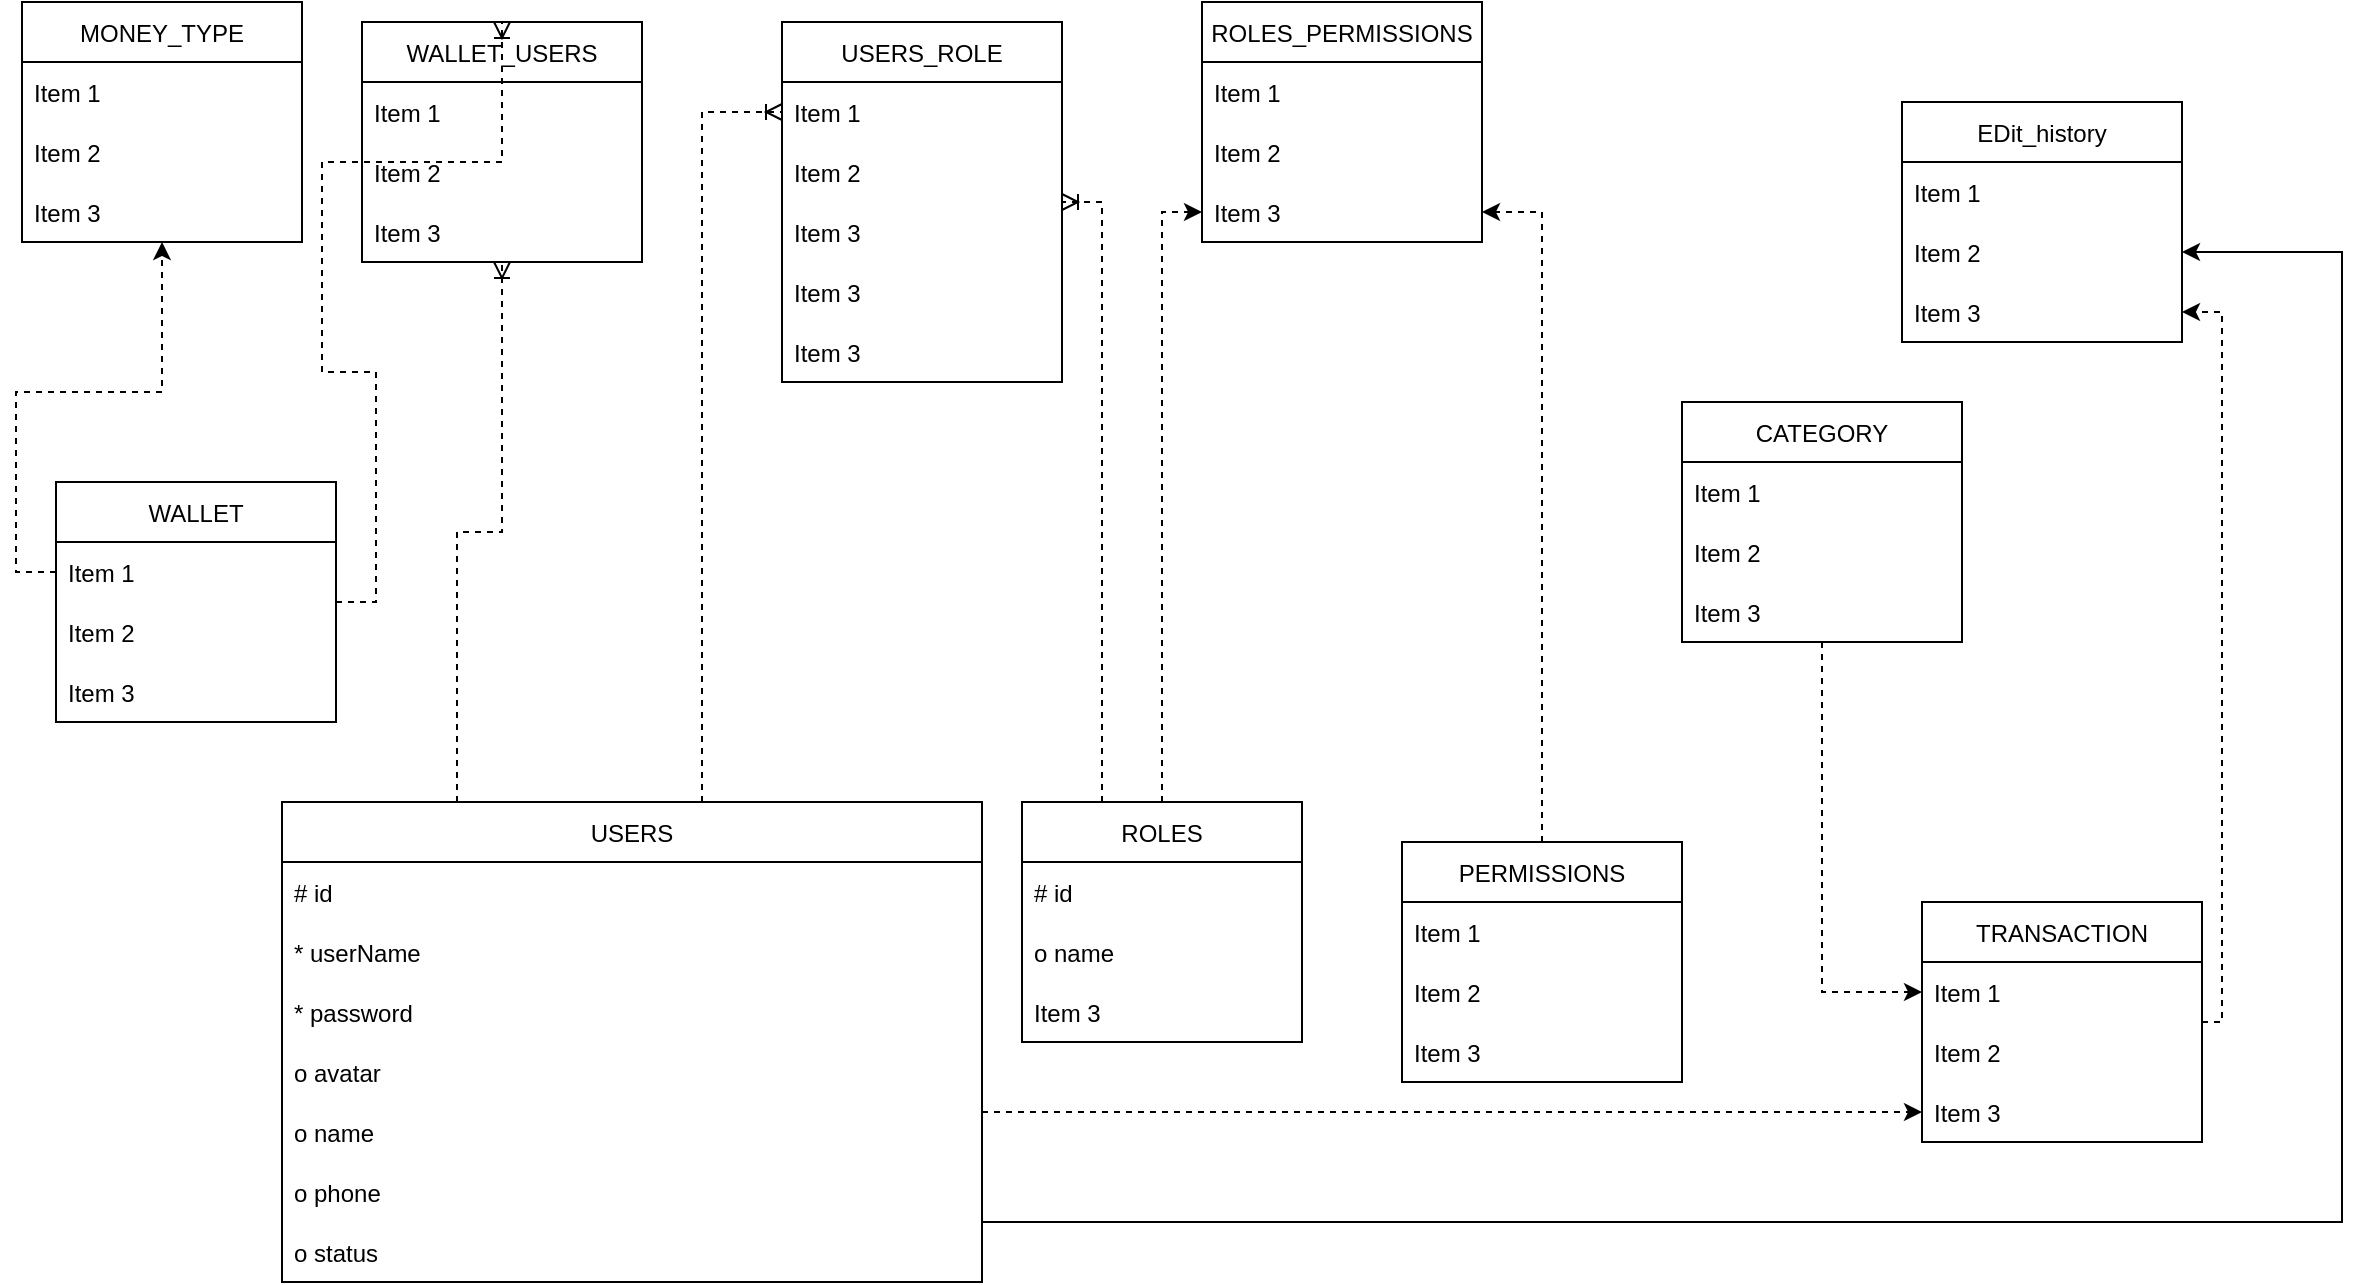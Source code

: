 <mxfile version="17.2.4" type="device"><diagram id="C5RBs43oDa-KdzZeNtuy" name="Page-1"><mxGraphModel dx="2249" dy="995" grid="1" gridSize="10" guides="1" tooltips="1" connect="1" arrows="1" fold="1" page="1" pageScale="1" pageWidth="827" pageHeight="1169" math="0" shadow="0"><root><mxCell id="WIyWlLk6GJQsqaUBKTNV-0"/><mxCell id="WIyWlLk6GJQsqaUBKTNV-1" parent="WIyWlLk6GJQsqaUBKTNV-0"/><mxCell id="rzW-9vImltyNPcL3d5-5-12" style="edgeStyle=orthogonalEdgeStyle;rounded=0;orthogonalLoop=1;jettySize=auto;html=1;entryX=0;entryY=0.5;entryDx=0;entryDy=0;dashed=1;elbow=vertical;" edge="1" parent="WIyWlLk6GJQsqaUBKTNV-1" source="DMdLeIT5a18N3CWCAs0F-0" target="DMdLeIT5a18N3CWCAs0F-48"><mxGeometry relative="1" as="geometry"/></mxCell><mxCell id="DMdLeIT5a18N3CWCAs0F-4" value="WALLET_USERS" style="swimlane;fontStyle=0;childLayout=stackLayout;horizontal=1;startSize=30;horizontalStack=0;resizeParent=1;resizeParentMax=0;resizeLast=0;collapsible=1;marginBottom=0;" parent="WIyWlLk6GJQsqaUBKTNV-1" vertex="1"><mxGeometry x="-330" y="520" width="140" height="120" as="geometry"/></mxCell><mxCell id="DMdLeIT5a18N3CWCAs0F-5" value="Item 1" style="text;strokeColor=none;fillColor=none;align=left;verticalAlign=middle;spacingLeft=4;spacingRight=4;overflow=hidden;points=[[0,0.5],[1,0.5]];portConstraint=eastwest;rotatable=0;" parent="DMdLeIT5a18N3CWCAs0F-4" vertex="1"><mxGeometry y="30" width="140" height="30" as="geometry"/></mxCell><mxCell id="DMdLeIT5a18N3CWCAs0F-6" value="Item 2" style="text;strokeColor=none;fillColor=none;align=left;verticalAlign=middle;spacingLeft=4;spacingRight=4;overflow=hidden;points=[[0,0.5],[1,0.5]];portConstraint=eastwest;rotatable=0;" parent="DMdLeIT5a18N3CWCAs0F-4" vertex="1"><mxGeometry y="60" width="140" height="30" as="geometry"/></mxCell><mxCell id="DMdLeIT5a18N3CWCAs0F-7" value="Item 3" style="text;strokeColor=none;fillColor=none;align=left;verticalAlign=middle;spacingLeft=4;spacingRight=4;overflow=hidden;points=[[0,0.5],[1,0.5]];portConstraint=eastwest;rotatable=0;" parent="DMdLeIT5a18N3CWCAs0F-4" vertex="1"><mxGeometry y="90" width="140" height="30" as="geometry"/></mxCell><mxCell id="DMdLeIT5a18N3CWCAs0F-12" value="USERS_ROLE" style="swimlane;fontStyle=0;childLayout=stackLayout;horizontal=1;startSize=30;horizontalStack=0;resizeParent=1;resizeParentMax=0;resizeLast=0;collapsible=1;marginBottom=0;" parent="WIyWlLk6GJQsqaUBKTNV-1" vertex="1"><mxGeometry x="-120" y="520" width="140" height="180" as="geometry"/></mxCell><mxCell id="DMdLeIT5a18N3CWCAs0F-13" value="Item 1" style="text;strokeColor=none;fillColor=none;align=left;verticalAlign=middle;spacingLeft=4;spacingRight=4;overflow=hidden;points=[[0,0.5],[1,0.5]];portConstraint=eastwest;rotatable=0;" parent="DMdLeIT5a18N3CWCAs0F-12" vertex="1"><mxGeometry y="30" width="140" height="30" as="geometry"/></mxCell><mxCell id="DMdLeIT5a18N3CWCAs0F-14" value="Item 2" style="text;strokeColor=none;fillColor=none;align=left;verticalAlign=middle;spacingLeft=4;spacingRight=4;overflow=hidden;points=[[0,0.5],[1,0.5]];portConstraint=eastwest;rotatable=0;" parent="DMdLeIT5a18N3CWCAs0F-12" vertex="1"><mxGeometry y="60" width="140" height="30" as="geometry"/></mxCell><mxCell id="DMdLeIT5a18N3CWCAs0F-15" value="Item 3" style="text;strokeColor=none;fillColor=none;align=left;verticalAlign=middle;spacingLeft=4;spacingRight=4;overflow=hidden;points=[[0,0.5],[1,0.5]];portConstraint=eastwest;rotatable=0;" parent="DMdLeIT5a18N3CWCAs0F-12" vertex="1"><mxGeometry y="90" width="140" height="30" as="geometry"/></mxCell><mxCell id="DMdLeIT5a18N3CWCAs0F-55" value="Item 3" style="text;strokeColor=none;fillColor=none;align=left;verticalAlign=middle;spacingLeft=4;spacingRight=4;overflow=hidden;points=[[0,0.5],[1,0.5]];portConstraint=eastwest;rotatable=0;" parent="DMdLeIT5a18N3CWCAs0F-12" vertex="1"><mxGeometry y="120" width="140" height="30" as="geometry"/></mxCell><mxCell id="DMdLeIT5a18N3CWCAs0F-56" value="Item 3" style="text;strokeColor=none;fillColor=none;align=left;verticalAlign=middle;spacingLeft=4;spacingRight=4;overflow=hidden;points=[[0,0.5],[1,0.5]];portConstraint=eastwest;rotatable=0;" parent="DMdLeIT5a18N3CWCAs0F-12" vertex="1"><mxGeometry y="150" width="140" height="30" as="geometry"/></mxCell><mxCell id="DMdLeIT5a18N3CWCAs0F-61" style="edgeStyle=orthogonalEdgeStyle;rounded=0;orthogonalLoop=1;jettySize=auto;html=1;entryX=0.5;entryY=0;entryDx=0;entryDy=0;dashed=1;endArrow=ERoneToMany;endFill=0;" parent="WIyWlLk6GJQsqaUBKTNV-1" source="DMdLeIT5a18N3CWCAs0F-16" target="DMdLeIT5a18N3CWCAs0F-4" edge="1"><mxGeometry relative="1" as="geometry"><Array as="points"><mxPoint x="-323" y="810"/><mxPoint x="-323" y="695"/><mxPoint x="-350" y="695"/><mxPoint x="-350" y="590"/><mxPoint x="-260" y="590"/></Array></mxGeometry></mxCell><mxCell id="DMdLeIT5a18N3CWCAs0F-16" value="WALLET" style="swimlane;fontStyle=0;childLayout=stackLayout;horizontal=1;startSize=30;horizontalStack=0;resizeParent=1;resizeParentMax=0;resizeLast=0;collapsible=1;marginBottom=0;" parent="WIyWlLk6GJQsqaUBKTNV-1" vertex="1"><mxGeometry x="-483" y="750" width="140" height="120" as="geometry"/></mxCell><mxCell id="DMdLeIT5a18N3CWCAs0F-17" value="Item 1" style="text;strokeColor=none;fillColor=none;align=left;verticalAlign=middle;spacingLeft=4;spacingRight=4;overflow=hidden;points=[[0,0.5],[1,0.5]];portConstraint=eastwest;rotatable=0;" parent="DMdLeIT5a18N3CWCAs0F-16" vertex="1"><mxGeometry y="30" width="140" height="30" as="geometry"/></mxCell><mxCell id="DMdLeIT5a18N3CWCAs0F-18" value="Item 2" style="text;strokeColor=none;fillColor=none;align=left;verticalAlign=middle;spacingLeft=4;spacingRight=4;overflow=hidden;points=[[0,0.5],[1,0.5]];portConstraint=eastwest;rotatable=0;" parent="DMdLeIT5a18N3CWCAs0F-16" vertex="1"><mxGeometry y="60" width="140" height="30" as="geometry"/></mxCell><mxCell id="DMdLeIT5a18N3CWCAs0F-19" value="Item 3" style="text;strokeColor=none;fillColor=none;align=left;verticalAlign=middle;spacingLeft=4;spacingRight=4;overflow=hidden;points=[[0,0.5],[1,0.5]];portConstraint=eastwest;rotatable=0;" parent="DMdLeIT5a18N3CWCAs0F-16" vertex="1"><mxGeometry y="90" width="140" height="30" as="geometry"/></mxCell><mxCell id="DMdLeIT5a18N3CWCAs0F-24" value="ROLES_PERMISSIONS" style="swimlane;fontStyle=0;childLayout=stackLayout;horizontal=1;startSize=30;horizontalStack=0;resizeParent=1;resizeParentMax=0;resizeLast=0;collapsible=1;marginBottom=0;" parent="WIyWlLk6GJQsqaUBKTNV-1" vertex="1"><mxGeometry x="90" y="510" width="140" height="120" as="geometry"/></mxCell><mxCell id="DMdLeIT5a18N3CWCAs0F-25" value="Item 1" style="text;strokeColor=none;fillColor=none;align=left;verticalAlign=middle;spacingLeft=4;spacingRight=4;overflow=hidden;points=[[0,0.5],[1,0.5]];portConstraint=eastwest;rotatable=0;" parent="DMdLeIT5a18N3CWCAs0F-24" vertex="1"><mxGeometry y="30" width="140" height="30" as="geometry"/></mxCell><mxCell id="DMdLeIT5a18N3CWCAs0F-26" value="Item 2" style="text;strokeColor=none;fillColor=none;align=left;verticalAlign=middle;spacingLeft=4;spacingRight=4;overflow=hidden;points=[[0,0.5],[1,0.5]];portConstraint=eastwest;rotatable=0;" parent="DMdLeIT5a18N3CWCAs0F-24" vertex="1"><mxGeometry y="60" width="140" height="30" as="geometry"/></mxCell><mxCell id="DMdLeIT5a18N3CWCAs0F-27" value="Item 3" style="text;strokeColor=none;fillColor=none;align=left;verticalAlign=middle;spacingLeft=4;spacingRight=4;overflow=hidden;points=[[0,0.5],[1,0.5]];portConstraint=eastwest;rotatable=0;" parent="DMdLeIT5a18N3CWCAs0F-24" vertex="1"><mxGeometry y="90" width="140" height="30" as="geometry"/></mxCell><mxCell id="DMdLeIT5a18N3CWCAs0F-32" value="MONEY_TYPE" style="swimlane;fontStyle=0;childLayout=stackLayout;horizontal=1;startSize=30;horizontalStack=0;resizeParent=1;resizeParentMax=0;resizeLast=0;collapsible=1;marginBottom=0;" parent="WIyWlLk6GJQsqaUBKTNV-1" vertex="1"><mxGeometry x="-500" y="510" width="140" height="120" as="geometry"/></mxCell><mxCell id="DMdLeIT5a18N3CWCAs0F-33" value="Item 1" style="text;strokeColor=none;fillColor=none;align=left;verticalAlign=middle;spacingLeft=4;spacingRight=4;overflow=hidden;points=[[0,0.5],[1,0.5]];portConstraint=eastwest;rotatable=0;" parent="DMdLeIT5a18N3CWCAs0F-32" vertex="1"><mxGeometry y="30" width="140" height="30" as="geometry"/></mxCell><mxCell id="DMdLeIT5a18N3CWCAs0F-34" value="Item 2" style="text;strokeColor=none;fillColor=none;align=left;verticalAlign=middle;spacingLeft=4;spacingRight=4;overflow=hidden;points=[[0,0.5],[1,0.5]];portConstraint=eastwest;rotatable=0;" parent="DMdLeIT5a18N3CWCAs0F-32" vertex="1"><mxGeometry y="60" width="140" height="30" as="geometry"/></mxCell><mxCell id="DMdLeIT5a18N3CWCAs0F-35" value="Item 3" style="text;strokeColor=none;fillColor=none;align=left;verticalAlign=middle;spacingLeft=4;spacingRight=4;overflow=hidden;points=[[0,0.5],[1,0.5]];portConstraint=eastwest;rotatable=0;" parent="DMdLeIT5a18N3CWCAs0F-32" vertex="1"><mxGeometry y="90" width="140" height="30" as="geometry"/></mxCell><mxCell id="rzW-9vImltyNPcL3d5-5-15" style="edgeStyle=orthogonalEdgeStyle;rounded=0;orthogonalLoop=1;jettySize=auto;html=1;entryX=1;entryY=0.5;entryDx=0;entryDy=0;dashed=1;elbow=vertical;" edge="1" parent="WIyWlLk6GJQsqaUBKTNV-1" source="DMdLeIT5a18N3CWCAs0F-39" target="DMdLeIT5a18N3CWCAs0F-27"><mxGeometry relative="1" as="geometry"/></mxCell><mxCell id="DMdLeIT5a18N3CWCAs0F-39" value="PERMISSIONS" style="swimlane;fontStyle=0;childLayout=stackLayout;horizontal=1;startSize=30;horizontalStack=0;resizeParent=1;resizeParentMax=0;resizeLast=0;collapsible=1;marginBottom=0;" parent="WIyWlLk6GJQsqaUBKTNV-1" vertex="1"><mxGeometry x="190" y="930" width="140" height="120" as="geometry"/></mxCell><mxCell id="DMdLeIT5a18N3CWCAs0F-40" value="Item 1" style="text;strokeColor=none;fillColor=none;align=left;verticalAlign=middle;spacingLeft=4;spacingRight=4;overflow=hidden;points=[[0,0.5],[1,0.5]];portConstraint=eastwest;rotatable=0;" parent="DMdLeIT5a18N3CWCAs0F-39" vertex="1"><mxGeometry y="30" width="140" height="30" as="geometry"/></mxCell><mxCell id="DMdLeIT5a18N3CWCAs0F-41" value="Item 2" style="text;strokeColor=none;fillColor=none;align=left;verticalAlign=middle;spacingLeft=4;spacingRight=4;overflow=hidden;points=[[0,0.5],[1,0.5]];portConstraint=eastwest;rotatable=0;" parent="DMdLeIT5a18N3CWCAs0F-39" vertex="1"><mxGeometry y="60" width="140" height="30" as="geometry"/></mxCell><mxCell id="DMdLeIT5a18N3CWCAs0F-52" value="Item 3" style="text;strokeColor=none;fillColor=none;align=left;verticalAlign=middle;spacingLeft=4;spacingRight=4;overflow=hidden;points=[[0,0.5],[1,0.5]];portConstraint=eastwest;rotatable=0;" parent="DMdLeIT5a18N3CWCAs0F-39" vertex="1"><mxGeometry y="90" width="140" height="30" as="geometry"/></mxCell><mxCell id="DMdLeIT5a18N3CWCAs0F-58" style="edgeStyle=orthogonalEdgeStyle;rounded=0;orthogonalLoop=1;jettySize=auto;html=1;entryX=1;entryY=0.5;entryDx=0;entryDy=0;dashed=1;endArrow=ERoneToMany;endFill=0;" parent="WIyWlLk6GJQsqaUBKTNV-1" source="DMdLeIT5a18N3CWCAs0F-43" target="DMdLeIT5a18N3CWCAs0F-12" edge="1"><mxGeometry relative="1" as="geometry"><Array as="points"><mxPoint x="40" y="820"/><mxPoint x="40" y="610"/></Array></mxGeometry></mxCell><mxCell id="rzW-9vImltyNPcL3d5-5-14" style="edgeStyle=orthogonalEdgeStyle;rounded=0;orthogonalLoop=1;jettySize=auto;html=1;entryX=0;entryY=0.5;entryDx=0;entryDy=0;dashed=1;elbow=vertical;" edge="1" parent="WIyWlLk6GJQsqaUBKTNV-1" source="DMdLeIT5a18N3CWCAs0F-43" target="DMdLeIT5a18N3CWCAs0F-27"><mxGeometry relative="1" as="geometry"/></mxCell><mxCell id="DMdLeIT5a18N3CWCAs0F-43" value="ROLES" style="swimlane;fontStyle=0;childLayout=stackLayout;horizontal=1;startSize=30;horizontalStack=0;resizeParent=1;resizeParentMax=0;resizeLast=0;collapsible=1;marginBottom=0;" parent="WIyWlLk6GJQsqaUBKTNV-1" vertex="1"><mxGeometry y="910" width="140" height="120" as="geometry"/></mxCell><mxCell id="DMdLeIT5a18N3CWCAs0F-44" value="# id" style="text;strokeColor=none;fillColor=none;align=left;verticalAlign=middle;spacingLeft=4;spacingRight=4;overflow=hidden;points=[[0,0.5],[1,0.5]];portConstraint=eastwest;rotatable=0;" parent="DMdLeIT5a18N3CWCAs0F-43" vertex="1"><mxGeometry y="30" width="140" height="30" as="geometry"/></mxCell><mxCell id="DMdLeIT5a18N3CWCAs0F-45" value="o name" style="text;strokeColor=none;fillColor=none;align=left;verticalAlign=middle;spacingLeft=4;spacingRight=4;overflow=hidden;points=[[0,0.5],[1,0.5]];portConstraint=eastwest;rotatable=0;" parent="DMdLeIT5a18N3CWCAs0F-43" vertex="1"><mxGeometry y="60" width="140" height="30" as="geometry"/></mxCell><mxCell id="DMdLeIT5a18N3CWCAs0F-46" value="Item 3" style="text;strokeColor=none;fillColor=none;align=left;verticalAlign=middle;spacingLeft=4;spacingRight=4;overflow=hidden;points=[[0,0.5],[1,0.5]];portConstraint=eastwest;rotatable=0;" parent="DMdLeIT5a18N3CWCAs0F-43" vertex="1"><mxGeometry y="90" width="140" height="30" as="geometry"/></mxCell><mxCell id="DMdLeIT5a18N3CWCAs0F-57" style="edgeStyle=orthogonalEdgeStyle;rounded=0;orthogonalLoop=1;jettySize=auto;html=1;entryX=0;entryY=0.5;entryDx=0;entryDy=0;endArrow=ERoneToMany;endFill=0;dashed=1;" parent="WIyWlLk6GJQsqaUBKTNV-1" source="DMdLeIT5a18N3CWCAs0F-8" target="DMdLeIT5a18N3CWCAs0F-13" edge="1"><mxGeometry relative="1" as="geometry"><Array as="points"><mxPoint x="-160" y="565"/></Array></mxGeometry></mxCell><mxCell id="DMdLeIT5a18N3CWCAs0F-62" style="edgeStyle=orthogonalEdgeStyle;rounded=0;orthogonalLoop=1;jettySize=auto;html=1;exitX=0.25;exitY=0;exitDx=0;exitDy=0;dashed=1;endArrow=ERoneToMany;endFill=0;" parent="WIyWlLk6GJQsqaUBKTNV-1" source="DMdLeIT5a18N3CWCAs0F-8" target="DMdLeIT5a18N3CWCAs0F-4" edge="1"><mxGeometry relative="1" as="geometry"/></mxCell><mxCell id="rzW-9vImltyNPcL3d5-5-5" style="edgeStyle=orthogonalEdgeStyle;rounded=0;orthogonalLoop=1;jettySize=auto;html=1;entryX=1;entryY=0.5;entryDx=0;entryDy=0;" edge="1" parent="WIyWlLk6GJQsqaUBKTNV-1" source="DMdLeIT5a18N3CWCAs0F-8" target="rzW-9vImltyNPcL3d5-5-3"><mxGeometry relative="1" as="geometry"><Array as="points"><mxPoint x="660" y="1120"/><mxPoint x="660" y="635"/></Array></mxGeometry></mxCell><mxCell id="DMdLeIT5a18N3CWCAs0F-8" value="USERS" style="swimlane;fontStyle=0;childLayout=stackLayout;horizontal=1;startSize=30;horizontalStack=0;resizeParent=1;resizeParentMax=0;resizeLast=0;collapsible=1;marginBottom=0;" parent="WIyWlLk6GJQsqaUBKTNV-1" vertex="1"><mxGeometry x="-370" y="910" width="350" height="240" as="geometry"/></mxCell><mxCell id="DMdLeIT5a18N3CWCAs0F-9" value="# id" style="text;strokeColor=none;fillColor=none;align=left;verticalAlign=middle;spacingLeft=4;spacingRight=4;overflow=hidden;points=[[0,0.5],[1,0.5]];portConstraint=eastwest;rotatable=0;" parent="DMdLeIT5a18N3CWCAs0F-8" vertex="1"><mxGeometry y="30" width="350" height="30" as="geometry"/></mxCell><mxCell id="DMdLeIT5a18N3CWCAs0F-10" value="* userName" style="text;strokeColor=none;fillColor=none;align=left;verticalAlign=middle;spacingLeft=4;spacingRight=4;overflow=hidden;points=[[0,0.5],[1,0.5]];portConstraint=eastwest;rotatable=0;" parent="DMdLeIT5a18N3CWCAs0F-8" vertex="1"><mxGeometry y="60" width="350" height="30" as="geometry"/></mxCell><mxCell id="DMdLeIT5a18N3CWCAs0F-11" value="* password" style="text;strokeColor=none;fillColor=none;align=left;verticalAlign=middle;spacingLeft=4;spacingRight=4;overflow=hidden;points=[[0,0.5],[1,0.5]];portConstraint=eastwest;rotatable=0;" parent="DMdLeIT5a18N3CWCAs0F-8" vertex="1"><mxGeometry y="90" width="350" height="30" as="geometry"/></mxCell><mxCell id="DMdLeIT5a18N3CWCAs0F-54" value="o avatar" style="text;strokeColor=none;fillColor=none;align=left;verticalAlign=middle;spacingLeft=4;spacingRight=4;overflow=hidden;points=[[0,0.5],[1,0.5]];portConstraint=eastwest;rotatable=0;" parent="DMdLeIT5a18N3CWCAs0F-8" vertex="1"><mxGeometry y="120" width="350" height="30" as="geometry"/></mxCell><mxCell id="DMdLeIT5a18N3CWCAs0F-53" value="o name" style="text;strokeColor=none;fillColor=none;align=left;verticalAlign=middle;spacingLeft=4;spacingRight=4;overflow=hidden;points=[[0,0.5],[1,0.5]];portConstraint=eastwest;rotatable=0;" parent="DMdLeIT5a18N3CWCAs0F-8" vertex="1"><mxGeometry y="150" width="350" height="30" as="geometry"/></mxCell><mxCell id="DMdLeIT5a18N3CWCAs0F-42" value="o phone" style="text;strokeColor=none;fillColor=none;align=left;verticalAlign=middle;spacingLeft=4;spacingRight=4;overflow=hidden;points=[[0,0.5],[1,0.5]];portConstraint=eastwest;rotatable=0;" parent="DMdLeIT5a18N3CWCAs0F-8" vertex="1"><mxGeometry y="180" width="350" height="30" as="geometry"/></mxCell><mxCell id="DMdLeIT5a18N3CWCAs0F-51" value="o status" style="text;strokeColor=none;fillColor=none;align=left;verticalAlign=middle;spacingLeft=4;spacingRight=4;overflow=hidden;points=[[0,0.5],[1,0.5]];portConstraint=eastwest;rotatable=0;" parent="DMdLeIT5a18N3CWCAs0F-8" vertex="1"><mxGeometry y="210" width="350" height="30" as="geometry"/></mxCell><mxCell id="rzW-9vImltyNPcL3d5-5-11" style="edgeStyle=orthogonalEdgeStyle;rounded=0;orthogonalLoop=1;jettySize=auto;html=1;entryX=1;entryY=0.5;entryDx=0;entryDy=0;dashed=1;elbow=vertical;" edge="1" parent="WIyWlLk6GJQsqaUBKTNV-1" source="DMdLeIT5a18N3CWCAs0F-47" target="rzW-9vImltyNPcL3d5-5-4"><mxGeometry relative="1" as="geometry"><Array as="points"><mxPoint x="600" y="1020"/><mxPoint x="600" y="665"/></Array></mxGeometry></mxCell><mxCell id="DMdLeIT5a18N3CWCAs0F-47" value="TRANSACTION" style="swimlane;fontStyle=0;childLayout=stackLayout;horizontal=1;startSize=30;horizontalStack=0;resizeParent=1;resizeParentMax=0;resizeLast=0;collapsible=1;marginBottom=0;" parent="WIyWlLk6GJQsqaUBKTNV-1" vertex="1"><mxGeometry x="450" y="960" width="140" height="120" as="geometry"/></mxCell><mxCell id="DMdLeIT5a18N3CWCAs0F-48" value="Item 1" style="text;strokeColor=none;fillColor=none;align=left;verticalAlign=middle;spacingLeft=4;spacingRight=4;overflow=hidden;points=[[0,0.5],[1,0.5]];portConstraint=eastwest;rotatable=0;" parent="DMdLeIT5a18N3CWCAs0F-47" vertex="1"><mxGeometry y="30" width="140" height="30" as="geometry"/></mxCell><mxCell id="DMdLeIT5a18N3CWCAs0F-49" value="Item 2" style="text;strokeColor=none;fillColor=none;align=left;verticalAlign=middle;spacingLeft=4;spacingRight=4;overflow=hidden;points=[[0,0.5],[1,0.5]];portConstraint=eastwest;rotatable=0;" parent="DMdLeIT5a18N3CWCAs0F-47" vertex="1"><mxGeometry y="60" width="140" height="30" as="geometry"/></mxCell><mxCell id="DMdLeIT5a18N3CWCAs0F-50" value="Item 3" style="text;strokeColor=none;fillColor=none;align=left;verticalAlign=middle;spacingLeft=4;spacingRight=4;overflow=hidden;points=[[0,0.5],[1,0.5]];portConstraint=eastwest;rotatable=0;" parent="DMdLeIT5a18N3CWCAs0F-47" vertex="1"><mxGeometry y="90" width="140" height="30" as="geometry"/></mxCell><mxCell id="rzW-9vImltyNPcL3d5-5-1" value="EDit_history" style="swimlane;fontStyle=0;childLayout=stackLayout;horizontal=1;startSize=30;horizontalStack=0;resizeParent=1;resizeParentMax=0;resizeLast=0;collapsible=1;marginBottom=0;" vertex="1" parent="WIyWlLk6GJQsqaUBKTNV-1"><mxGeometry x="440" y="560" width="140" height="120" as="geometry"/></mxCell><mxCell id="rzW-9vImltyNPcL3d5-5-2" value="Item 1" style="text;strokeColor=none;fillColor=none;align=left;verticalAlign=middle;spacingLeft=4;spacingRight=4;overflow=hidden;points=[[0,0.5],[1,0.5]];portConstraint=eastwest;rotatable=0;" vertex="1" parent="rzW-9vImltyNPcL3d5-5-1"><mxGeometry y="30" width="140" height="30" as="geometry"/></mxCell><mxCell id="rzW-9vImltyNPcL3d5-5-3" value="Item 2" style="text;strokeColor=none;fillColor=none;align=left;verticalAlign=middle;spacingLeft=4;spacingRight=4;overflow=hidden;points=[[0,0.5],[1,0.5]];portConstraint=eastwest;rotatable=0;" vertex="1" parent="rzW-9vImltyNPcL3d5-5-1"><mxGeometry y="60" width="140" height="30" as="geometry"/></mxCell><mxCell id="rzW-9vImltyNPcL3d5-5-4" value="Item 3" style="text;strokeColor=none;fillColor=none;align=left;verticalAlign=middle;spacingLeft=4;spacingRight=4;overflow=hidden;points=[[0,0.5],[1,0.5]];portConstraint=eastwest;rotatable=0;" vertex="1" parent="rzW-9vImltyNPcL3d5-5-1"><mxGeometry y="90" width="140" height="30" as="geometry"/></mxCell><mxCell id="rzW-9vImltyNPcL3d5-5-9" style="edgeStyle=orthogonalEdgeStyle;rounded=0;orthogonalLoop=1;jettySize=auto;html=1;entryX=0.5;entryY=1;entryDx=0;entryDy=0;dashed=1;elbow=vertical;" edge="1" parent="WIyWlLk6GJQsqaUBKTNV-1" source="DMdLeIT5a18N3CWCAs0F-17" target="DMdLeIT5a18N3CWCAs0F-32"><mxGeometry relative="1" as="geometry"/></mxCell><mxCell id="DMdLeIT5a18N3CWCAs0F-0" value="CATEGORY" style="swimlane;fontStyle=0;childLayout=stackLayout;horizontal=1;startSize=30;horizontalStack=0;resizeParent=1;resizeParentMax=0;resizeLast=0;collapsible=1;marginBottom=0;" parent="WIyWlLk6GJQsqaUBKTNV-1" vertex="1"><mxGeometry x="330" y="710" width="140" height="120" as="geometry"/></mxCell><mxCell id="DMdLeIT5a18N3CWCAs0F-1" value="Item 1" style="text;strokeColor=none;fillColor=none;align=left;verticalAlign=middle;spacingLeft=4;spacingRight=4;overflow=hidden;points=[[0,0.5],[1,0.5]];portConstraint=eastwest;rotatable=0;" parent="DMdLeIT5a18N3CWCAs0F-0" vertex="1"><mxGeometry y="30" width="140" height="30" as="geometry"/></mxCell><mxCell id="DMdLeIT5a18N3CWCAs0F-2" value="Item 2" style="text;strokeColor=none;fillColor=none;align=left;verticalAlign=middle;spacingLeft=4;spacingRight=4;overflow=hidden;points=[[0,0.5],[1,0.5]];portConstraint=eastwest;rotatable=0;" parent="DMdLeIT5a18N3CWCAs0F-0" vertex="1"><mxGeometry y="60" width="140" height="30" as="geometry"/></mxCell><mxCell id="DMdLeIT5a18N3CWCAs0F-3" value="Item 3" style="text;strokeColor=none;fillColor=none;align=left;verticalAlign=middle;spacingLeft=4;spacingRight=4;overflow=hidden;points=[[0,0.5],[1,0.5]];portConstraint=eastwest;rotatable=0;" parent="DMdLeIT5a18N3CWCAs0F-0" vertex="1"><mxGeometry y="90" width="140" height="30" as="geometry"/></mxCell><mxCell id="rzW-9vImltyNPcL3d5-5-16" style="edgeStyle=orthogonalEdgeStyle;rounded=0;orthogonalLoop=1;jettySize=auto;html=1;entryX=0;entryY=0.5;entryDx=0;entryDy=0;dashed=1;elbow=vertical;" edge="1" parent="WIyWlLk6GJQsqaUBKTNV-1" source="DMdLeIT5a18N3CWCAs0F-53" target="DMdLeIT5a18N3CWCAs0F-50"><mxGeometry relative="1" as="geometry"><Array as="points"><mxPoint x="100" y="1065"/><mxPoint x="100" y="1065"/></Array></mxGeometry></mxCell></root></mxGraphModel></diagram></mxfile>